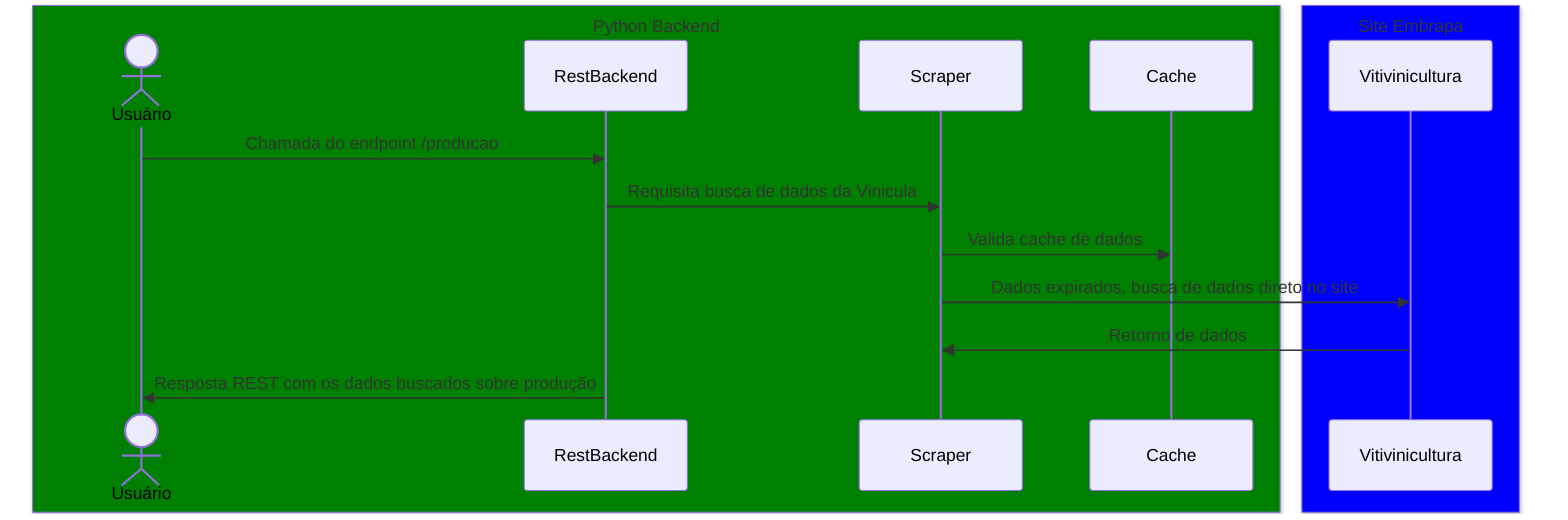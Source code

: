 sequenceDiagram
    box Green Python Backend
    actor Usuário
    participant RestBackend
    participant Scraper
    participant Cache
    end
    box Blue Site Embrapa
    participant Vitivinicultura
    end    
    Usuário->>RestBackend: Chamada do endpoint /producao
    RestBackend->> Scraper: Requisita busca de dados da Vinicula
    Scraper ->> Cache: Valida cache de dados
    Scraper ->> Vitivinicultura: Dados expirados, busca de dados direto no site
    Vitivinicultura ->> Scraper: Retorno de dados
    RestBackend->>Usuário: Resposta REST com os dados buscados sobre produção